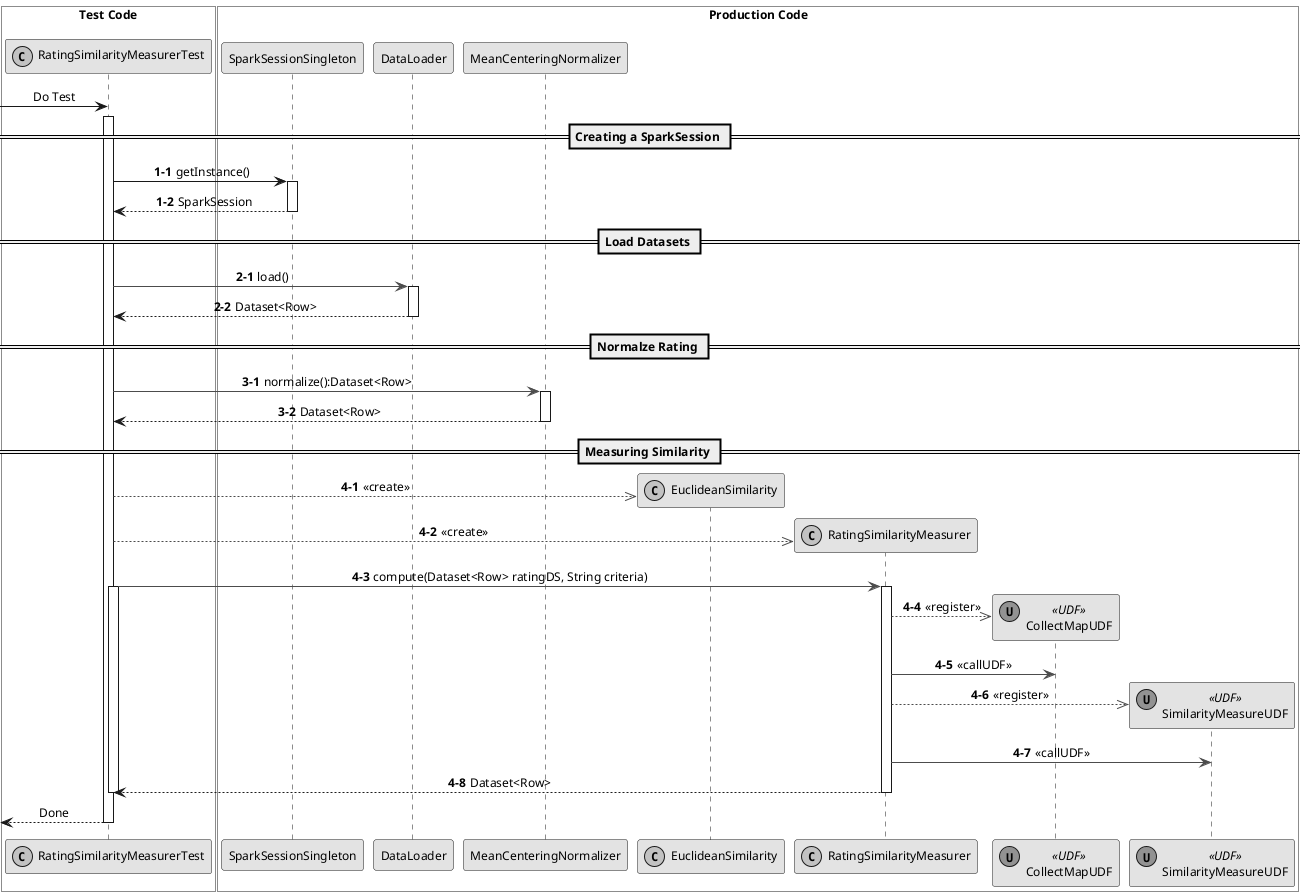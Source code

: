 @startuml
skinparam monochrome true
skinparam defaultFontName "Trebuchet MS"
skinparam defaultFontSize 12
skinparam sequenceMessageAlign center

box "Test Code" #White

create RatingSimilarityMeasurerTest <<(C,#ADD1B2)>>
[-> RatingSimilarityMeasurerTest: Do Test
activate RatingSimilarityMeasurerTest

end box

box "Production Code" #White

== Creating a SparkSession ==

autonumber "<b> 1-0"

RatingSimilarityMeasurerTest -> SparkSessionSingleton: getInstance()
activate SparkSessionSingleton

RatingSimilarityMeasurerTest<-[#0000FF]- SparkSessionSingleton : SparkSession
deactivate SparkSessionSingleton

autonumber stop

== Load Datasets ==

autonumber "<b> 2-0"

RatingSimilarityMeasurerTest -[#red]> DataLoader: load()
activate DataLoader

RatingSimilarityMeasurerTest<-[#0000FF]- DataLoader : Dataset<Row>
deactivate DataLoader

autonumber stop

== Normalze Rating ==

autonumber "<b>3-0"

RatingSimilarityMeasurerTest -[#red]> MeanCenteringNormalizer: normalize():Dataset<Row>
activate MeanCenteringNormalizer

RatingSimilarityMeasurerTest<-[#0000FF]- MeanCenteringNormalizer : Dataset<Row>
deactivate MeanCenteringNormalizer

autonumber stop

== Measuring Similarity ==

autonumber "<b>4-0"

create EuclideanSimilarity<<(C,#ADD1B2)>>
RatingSimilarityMeasurerTest  --[#green]>> EuclideanSimilarity: <<create>>

create RatingSimilarityMeasurer<<(C,#ADD1B2)>>
RatingSimilarityMeasurerTest  --[#green]>> RatingSimilarityMeasurer: <<create>>

RatingSimilarityMeasurerTest -[#red]> RatingSimilarityMeasurer: compute(Dataset<Row> ratingDS, String criteria)

activate RatingSimilarityMeasurerTest
activate RatingSimilarityMeasurer


create CollectMapUDF <<(U,#FF7700) UDF>>
RatingSimilarityMeasurer --[#green]>> CollectMapUDF : <<register>>
RatingSimilarityMeasurer -[#red]> CollectMapUDF : <<callUDF>>


create SimilarityMeasureUDF <<(U,#FF7700) UDF>>
RatingSimilarityMeasurer --[#green]>> SimilarityMeasureUDF : <<register>>
RatingSimilarityMeasurer -[#red]> SimilarityMeasureUDF : <<callUDF>>


RatingSimilarityMeasurerTest<-[#0000FF]- RatingSimilarityMeasurer : Dataset<Row>

deactivate RatingSimilarityMeasurer
deactivate RatingSimilarityMeasurerTest

autonumber stop

end box
[<-- RatingSimilarityMeasurerTest : Done
deactivate RatingSimilarityMeasurerTest


@enduml